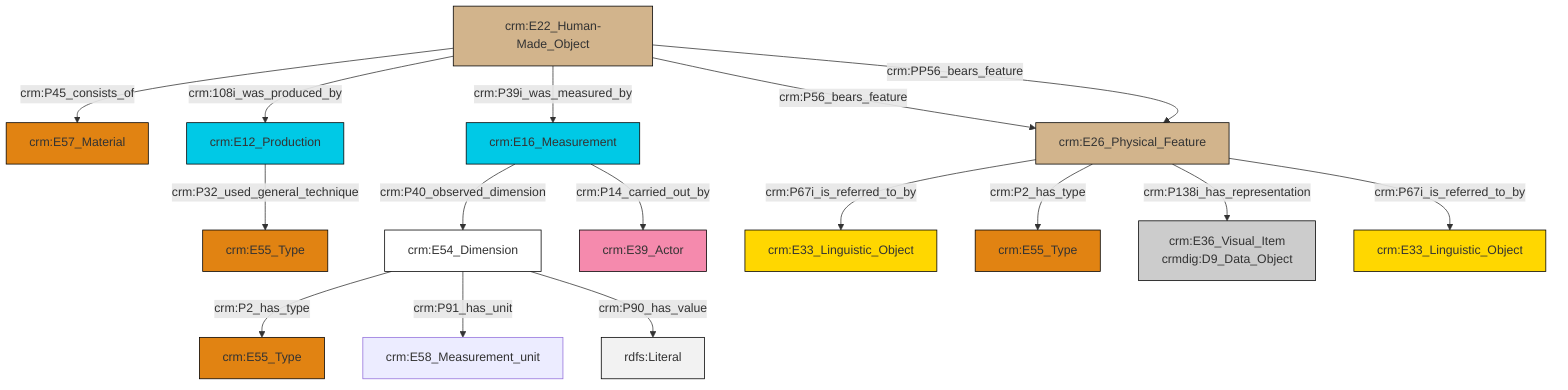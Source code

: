 graph TD
classDef Literal fill:#f2f2f2,stroke:#000000;
classDef CRM_Entity fill:#FFFFFF,stroke:#000000;
classDef Temporal_Entity fill:#00C9E6, stroke:#000000;
classDef Type fill:#E18312, stroke:#000000;
classDef Time-Span fill:#2C9C91, stroke:#000000;
classDef Appellation fill:#FFEB7F, stroke:#000000;
classDef Place fill:#008836, stroke:#000000;
classDef Persistent_Item fill:#B266B2, stroke:#000000;
classDef Conceptual_Object fill:#FFD700, stroke:#000000;
classDef Physical_Thing fill:#D2B48C, stroke:#000000;
classDef Actor fill:#f58aad, stroke:#000000;
classDef PC_Classes fill:#4ce600, stroke:#000000;
classDef Multi fill:#cccccc,stroke:#000000;

2["crm:E22_Human-Made_Object"]:::Physical_Thing -->|crm:P45_consists_of| 0["crm:E57_Material"]:::Type
5["crm:E16_Measurement"]:::Temporal_Entity -->|crm:P40_observed_dimension| 6["crm:E54_Dimension"]:::CRM_Entity
7["crm:E26_Physical_Feature"]:::Physical_Thing -->|crm:P67i_is_referred_to_by| 8["crm:E33_Linguistic_Object"]:::Conceptual_Object
5["crm:E16_Measurement"]:::Temporal_Entity -->|crm:P14_carried_out_by| 11["crm:E39_Actor"]:::Actor
6["crm:E54_Dimension"]:::CRM_Entity -->|crm:P2_has_type| 9["crm:E55_Type"]:::Type
6["crm:E54_Dimension"]:::CRM_Entity -->|crm:P91_has_unit| 12["crm:E58_Measurement_unit"]:::Default
2["crm:E22_Human-Made_Object"]:::Physical_Thing -->|crm:108i_was_produced_by| 14["crm:E12_Production"]:::Temporal_Entity
2["crm:E22_Human-Made_Object"]:::Physical_Thing -->|crm:P39i_was_measured_by| 5["crm:E16_Measurement"]:::Temporal_Entity
7["crm:E26_Physical_Feature"]:::Physical_Thing -->|crm:P2_has_type| 18["crm:E55_Type"]:::Type
2["crm:E22_Human-Made_Object"]:::Physical_Thing -->|crm:P56_bears_feature| 7["crm:E26_Physical_Feature"]:::Physical_Thing
14["crm:E12_Production"]:::Temporal_Entity -->|crm:P32_used_general_technique| 19["crm:E55_Type"]:::Type
7["crm:E26_Physical_Feature"]:::Physical_Thing -->|crm:P138i_has_representation| 3["crm:E36_Visual_Item<br>crmdig:D9_Data_Object"]:::Multi
2["crm:E22_Human-Made_Object"]:::Physical_Thing -->|crm:PP56_bears_feature| 7["crm:E26_Physical_Feature"]:::Physical_Thing
6["crm:E54_Dimension"]:::CRM_Entity -->|crm:P90_has_value| 23[rdfs:Literal]:::Literal
7["crm:E26_Physical_Feature"]:::Physical_Thing -->|crm:P67i_is_referred_to_by| 16["crm:E33_Linguistic_Object"]:::Conceptual_Object
